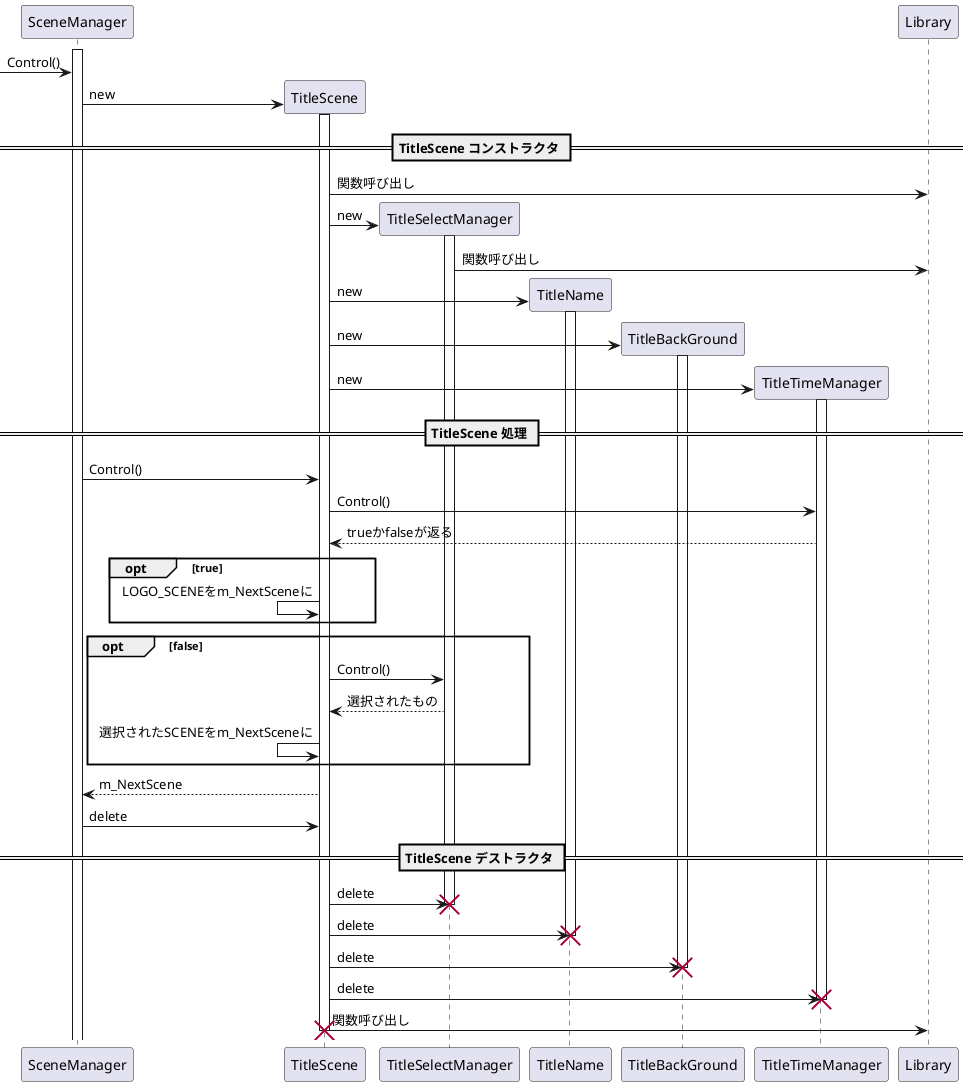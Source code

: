 @startuml

participant SceneManager
participant TitleScene
participant TitleSelectManager
participant TitleName
participant TitleBackGround
participant TitleTimeManager

activate SceneManager
[-> SceneManager: Control()

create TitleScene
SceneManager->TitleScene:new
activate TitleScene

== TitleScene コンストラクタ ==
Library<-TitleScene:関数呼び出し

create TitleSelectManager
TitleScene->TitleSelectManager:new
activate TitleSelectManager

Library<-TitleSelectManager: 関数呼び出し

create TitleName
TitleScene->TitleName:new
activate TitleName

create TitleBackGround
TitleScene->TitleBackGround:new
activate TitleBackGround

create TitleTimeManager
TitleScene->TitleTimeManager:new
activate TitleTimeManager

== TitleScene 処理 ==

SceneManager->TitleScene:Control()
TitleScene->TitleTimeManager:Control()
TitleScene<--TitleTimeManager:trueかfalseが返る

opt true
TitleScene<-TitleScene:LOGO_SCENEをm_NextSceneに
end

opt false
TitleScene->TitleSelectManager:Control()
TitleScene<--TitleSelectManager:選択されたもの
TitleScene<-TitleScene:選択されたSCENEをm_NextSceneに
end

SceneManager<--TitleScene:m_NextScene
SceneManager->TitleScene:delete

== TitleScene デストラクタ ==
TitleScene->TitleSelectManager:delete
deactivate TitleSelectManager
destroy TitleSelectManager
TitleScene->TitleName:delete
deactivate TitleName
destroy TitleName
TitleScene->TitleBackGround:delete
deactivate TitleBackGround
destroy TitleBackGround
TitleScene->TitleTimeManager:delete
deactivate TitleTimeManager
destroy TitleTimeManager
Library<-TitleScene:関数呼び出し

deactivate TitleScene
destroy TitleScene

@enduml
